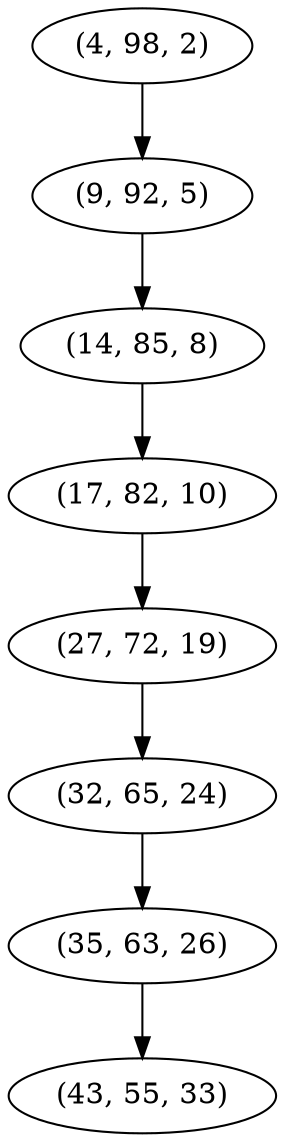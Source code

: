 digraph tree {
    "(4, 98, 2)";
    "(9, 92, 5)";
    "(14, 85, 8)";
    "(17, 82, 10)";
    "(27, 72, 19)";
    "(32, 65, 24)";
    "(35, 63, 26)";
    "(43, 55, 33)";
    "(4, 98, 2)" -> "(9, 92, 5)";
    "(9, 92, 5)" -> "(14, 85, 8)";
    "(14, 85, 8)" -> "(17, 82, 10)";
    "(17, 82, 10)" -> "(27, 72, 19)";
    "(27, 72, 19)" -> "(32, 65, 24)";
    "(32, 65, 24)" -> "(35, 63, 26)";
    "(35, 63, 26)" -> "(43, 55, 33)";
}
